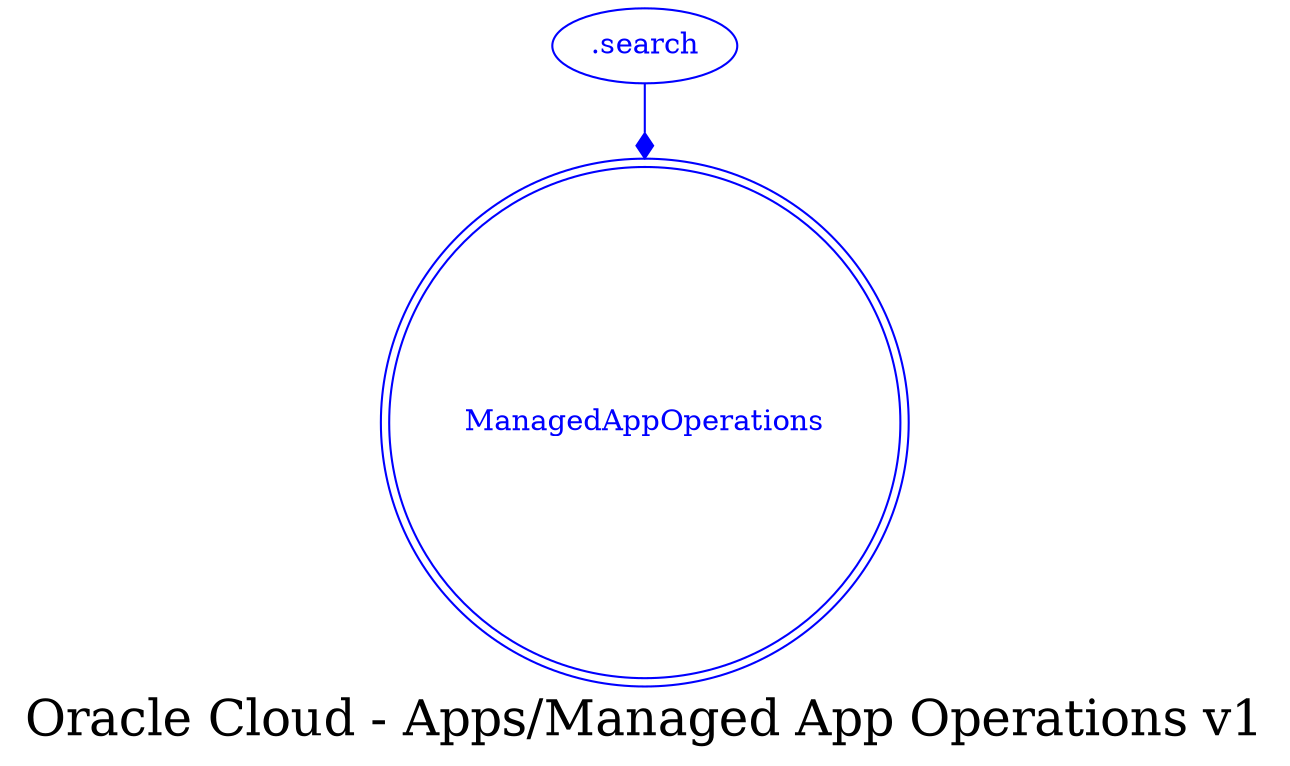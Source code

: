 digraph LexiconGraph {
graph[label="Oracle Cloud - Apps/Managed App Operations v1", fontsize=24]
splines=true
"ManagedAppOperations" [color=blue, fontcolor=blue, shape=doublecircle]
".search" -> "ManagedAppOperations" [color=blue, fontcolor=blue, arrowhead=diamond, arrowtail=none]
".search" [color=blue, fontcolor=blue, shape=ellipse]
}
